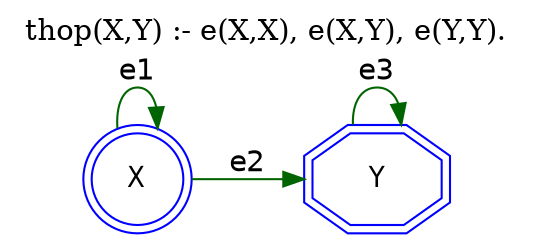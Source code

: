 digraph G {
	graph [bb="0,0,225,100",
		label="thop(X,Y) :- e(X,X), e(X,Y), e(Y,Y).",
		labelloc=t,
		lheight=0.21,
		lp="112.5,88.5",
		lwidth=2.90,
		rankdir=LR
	];
	node [label="\N"];
	X	 [color=blue,
		fontname="Helvetica-Narrow",
		height=0.61111,
		pos="55.5,22",
		shape=doublecircle,
		style=solid,
		width=0.61111];
	X -> X	 [color=darkgreen,
		fontname=helvetica,
		label=e1,
		lp="55.5,69.5",
		pos="e,64.234,42.581 46.766,42.581 45.557,52.845 48.469,62 55.5,62 60.004,62 62.818,58.243 63.941,52.844"];
	Y	 [color=blue,
		fontname="Helvetica-Narrow",
		height=0.61111,
		pos="160.5,22",
		shape=doubleoctagon,
		style=solid,
		width=0.86111];
	X -> Y	 [color=darkgreen,
		fontname=helvetica,
		label=e2,
		lp="103.5,29.5",
		pos="e,129.36,22 77.511,22 89.609,22 105.01,22 119.25,22"];
	Y -> Y	 [color=darkgreen,
		fontname=helvetica,
		label=e3,
		lp="160.5,69.5",
		pos="e,170.87,44.212 150.13,44.212 149.28,53.795 152.73,62 160.5,62 165.23,62 168.36,58.953 169.9,54.405"];
}
